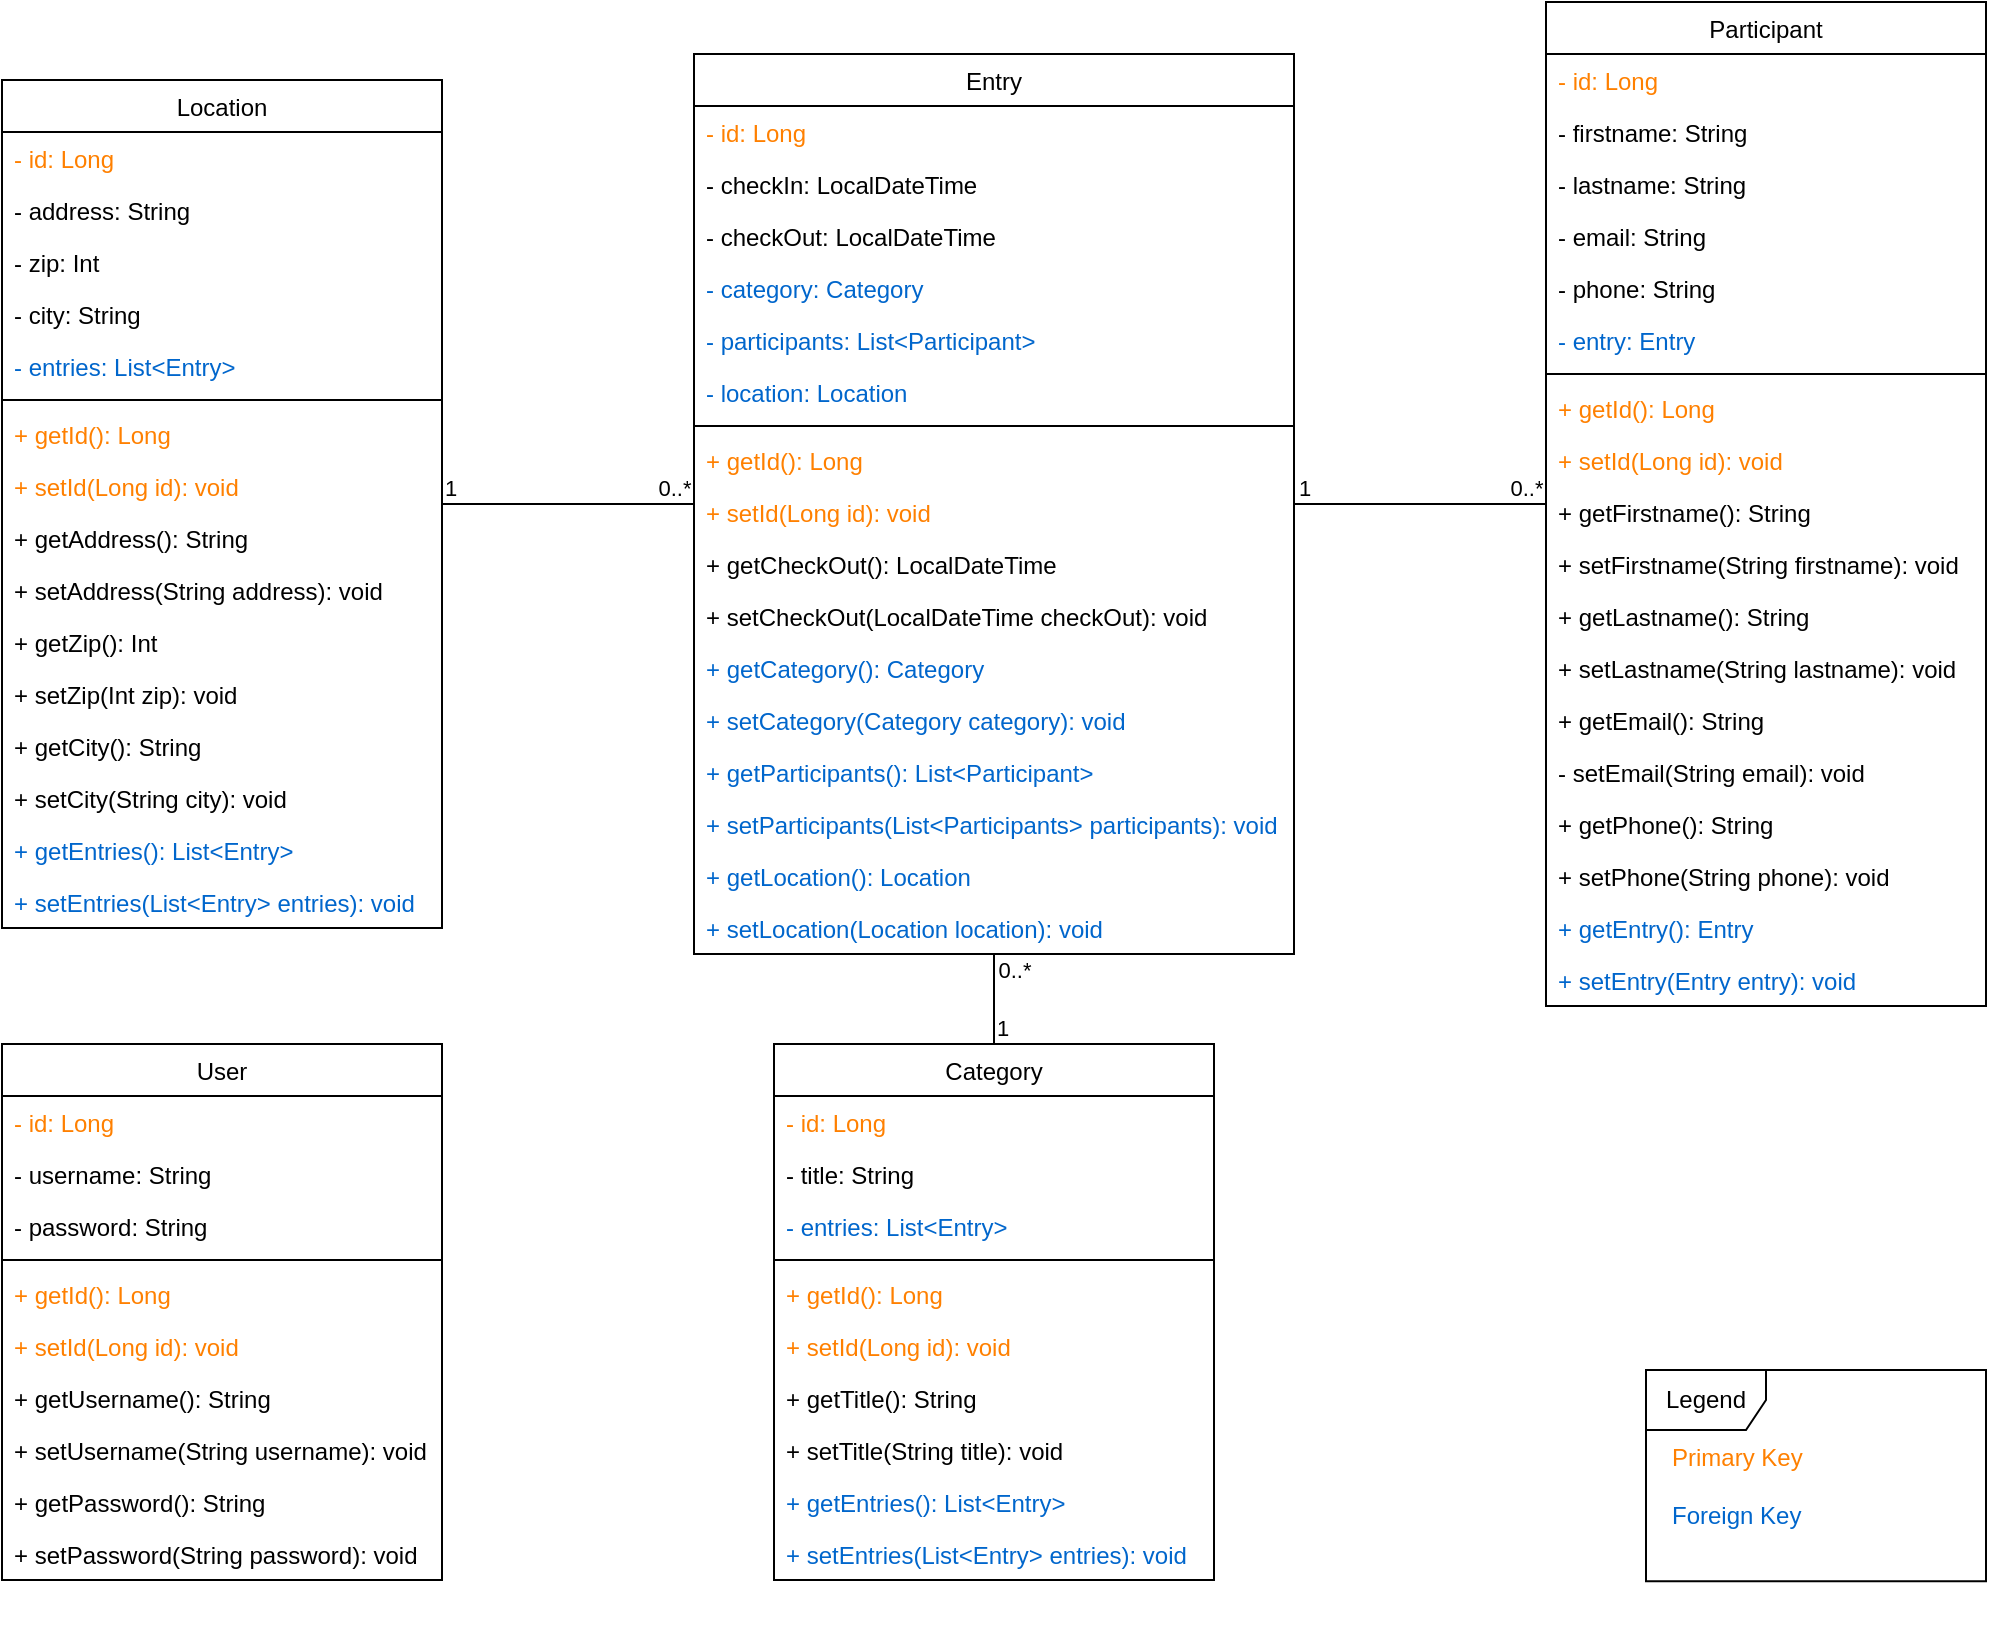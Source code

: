 <mxfile version="15.2.9" type="device"><diagram id="C5RBs43oDa-KdzZeNtuy" name="Page-1"><mxGraphModel dx="494" dy="232" grid="1" gridSize="10" guides="1" tooltips="1" connect="1" arrows="1" fold="1" page="1" pageScale="1" pageWidth="827" pageHeight="1169" math="0" shadow="0"><root><mxCell id="WIyWlLk6GJQsqaUBKTNV-0"/><mxCell id="WIyWlLk6GJQsqaUBKTNV-1" parent="WIyWlLk6GJQsqaUBKTNV-0"/><mxCell id="zkfFHV4jXpPFQw0GAbJ--17" value="Category" style="swimlane;fontStyle=0;align=center;verticalAlign=top;childLayout=stackLayout;horizontal=1;startSize=26;horizontalStack=0;resizeParent=1;resizeLast=0;collapsible=1;marginBottom=0;rounded=0;shadow=0;strokeWidth=1;" parent="WIyWlLk6GJQsqaUBKTNV-1" vertex="1"><mxGeometry x="690" y="669" width="220" height="268" as="geometry"><mxRectangle x="550" y="140" width="160" height="26" as="alternateBounds"/></mxGeometry></mxCell><mxCell id="zkfFHV4jXpPFQw0GAbJ--18" value="- id: Long" style="text;align=left;verticalAlign=top;spacingLeft=4;spacingRight=4;overflow=hidden;rotatable=0;points=[[0,0.5],[1,0.5]];portConstraint=eastwest;fontColor=#FF8000;" parent="zkfFHV4jXpPFQw0GAbJ--17" vertex="1"><mxGeometry y="26" width="220" height="26" as="geometry"/></mxCell><mxCell id="zkfFHV4jXpPFQw0GAbJ--19" value="- title: String" style="text;align=left;verticalAlign=top;spacingLeft=4;spacingRight=4;overflow=hidden;rotatable=0;points=[[0,0.5],[1,0.5]];portConstraint=eastwest;rounded=0;shadow=0;html=0;" parent="zkfFHV4jXpPFQw0GAbJ--17" vertex="1"><mxGeometry y="52" width="220" height="26" as="geometry"/></mxCell><mxCell id="zkfFHV4jXpPFQw0GAbJ--20" value="- entries: List&lt;Entry&gt;" style="text;align=left;verticalAlign=top;spacingLeft=4;spacingRight=4;overflow=hidden;rotatable=0;points=[[0,0.5],[1,0.5]];portConstraint=eastwest;rounded=0;shadow=0;html=0;fontColor=#0066CC;" parent="zkfFHV4jXpPFQw0GAbJ--17" vertex="1"><mxGeometry y="78" width="220" height="26" as="geometry"/></mxCell><mxCell id="zkfFHV4jXpPFQw0GAbJ--23" value="" style="line;html=1;strokeWidth=1;align=left;verticalAlign=middle;spacingTop=-1;spacingLeft=3;spacingRight=3;rotatable=0;labelPosition=right;points=[];portConstraint=eastwest;" parent="zkfFHV4jXpPFQw0GAbJ--17" vertex="1"><mxGeometry y="104" width="220" height="8" as="geometry"/></mxCell><mxCell id="zkfFHV4jXpPFQw0GAbJ--25" value="+ getId(): Long" style="text;align=left;verticalAlign=top;spacingLeft=4;spacingRight=4;overflow=hidden;rotatable=0;points=[[0,0.5],[1,0.5]];portConstraint=eastwest;fontColor=#FF8000;" parent="zkfFHV4jXpPFQw0GAbJ--17" vertex="1"><mxGeometry y="112" width="220" height="26" as="geometry"/></mxCell><mxCell id="zkfFHV4jXpPFQw0GAbJ--24" value="+ setId(Long id): void" style="text;align=left;verticalAlign=top;spacingLeft=4;spacingRight=4;overflow=hidden;rotatable=0;points=[[0,0.5],[1,0.5]];portConstraint=eastwest;fontColor=#FF8000;" parent="zkfFHV4jXpPFQw0GAbJ--17" vertex="1"><mxGeometry y="138" width="220" height="26" as="geometry"/></mxCell><mxCell id="VcAm5iufPTOMemJvdvyK-2" value="+ getTitle(): String" style="text;align=left;verticalAlign=top;spacingLeft=4;spacingRight=4;overflow=hidden;rotatable=0;points=[[0,0.5],[1,0.5]];portConstraint=eastwest;" parent="zkfFHV4jXpPFQw0GAbJ--17" vertex="1"><mxGeometry y="164" width="220" height="26" as="geometry"/></mxCell><mxCell id="VcAm5iufPTOMemJvdvyK-1" value="+ setTitle(String title): void" style="text;align=left;verticalAlign=top;spacingLeft=4;spacingRight=4;overflow=hidden;rotatable=0;points=[[0,0.5],[1,0.5]];portConstraint=eastwest;" parent="zkfFHV4jXpPFQw0GAbJ--17" vertex="1"><mxGeometry y="190" width="220" height="26" as="geometry"/></mxCell><mxCell id="5qEU7oXzw7-MZFnckyOk-12" value="+ getEntries(): List&lt;Entry&gt;" style="text;align=left;verticalAlign=top;spacingLeft=4;spacingRight=4;overflow=hidden;rotatable=0;points=[[0,0.5],[1,0.5]];portConstraint=eastwest;fontColor=#0066CC;" vertex="1" parent="zkfFHV4jXpPFQw0GAbJ--17"><mxGeometry y="216" width="220" height="26" as="geometry"/></mxCell><mxCell id="5qEU7oXzw7-MZFnckyOk-13" value="+ setEntries(List&lt;Entry&gt; entries): void" style="text;align=left;verticalAlign=top;spacingLeft=4;spacingRight=4;overflow=hidden;rotatable=0;points=[[0,0.5],[1,0.5]];portConstraint=eastwest;fontColor=#0066CC;" vertex="1" parent="zkfFHV4jXpPFQw0GAbJ--17"><mxGeometry y="242" width="220" height="26" as="geometry"/></mxCell><mxCell id="5qEU7oXzw7-MZFnckyOk-0" value="Entry" style="swimlane;fontStyle=0;align=center;verticalAlign=top;childLayout=stackLayout;horizontal=1;startSize=26;horizontalStack=0;resizeParent=1;resizeLast=0;collapsible=1;marginBottom=0;rounded=0;shadow=0;strokeWidth=1;" vertex="1" parent="WIyWlLk6GJQsqaUBKTNV-1"><mxGeometry x="650" y="174" width="300" height="450" as="geometry"><mxRectangle x="550" y="140" width="160" height="26" as="alternateBounds"/></mxGeometry></mxCell><mxCell id="5qEU7oXzw7-MZFnckyOk-1" value="- id: Long" style="text;align=left;verticalAlign=top;spacingLeft=4;spacingRight=4;overflow=hidden;rotatable=0;points=[[0,0.5],[1,0.5]];portConstraint=eastwest;fontColor=#FF8000;" vertex="1" parent="5qEU7oXzw7-MZFnckyOk-0"><mxGeometry y="26" width="300" height="26" as="geometry"/></mxCell><mxCell id="5qEU7oXzw7-MZFnckyOk-2" value="- checkIn: LocalDateTime" style="text;align=left;verticalAlign=top;spacingLeft=4;spacingRight=4;overflow=hidden;rotatable=0;points=[[0,0.5],[1,0.5]];portConstraint=eastwest;rounded=0;shadow=0;html=0;" vertex="1" parent="5qEU7oXzw7-MZFnckyOk-0"><mxGeometry y="52" width="300" height="26" as="geometry"/></mxCell><mxCell id="5qEU7oXzw7-MZFnckyOk-3" value="- checkOut: LocalDateTime" style="text;align=left;verticalAlign=top;spacingLeft=4;spacingRight=4;overflow=hidden;rotatable=0;points=[[0,0.5],[1,0.5]];portConstraint=eastwest;rounded=0;shadow=0;html=0;" vertex="1" parent="5qEU7oXzw7-MZFnckyOk-0"><mxGeometry y="78" width="300" height="26" as="geometry"/></mxCell><mxCell id="5qEU7oXzw7-MZFnckyOk-9" value="- category: Category" style="text;align=left;verticalAlign=top;spacingLeft=4;spacingRight=4;overflow=hidden;rotatable=0;points=[[0,0.5],[1,0.5]];portConstraint=eastwest;rounded=0;shadow=0;html=0;fontColor=#0066CC;" vertex="1" parent="5qEU7oXzw7-MZFnckyOk-0"><mxGeometry y="104" width="300" height="26" as="geometry"/></mxCell><mxCell id="5qEU7oXzw7-MZFnckyOk-82" value="- participants: List&lt;Participant&gt;" style="text;align=left;verticalAlign=top;spacingLeft=4;spacingRight=4;overflow=hidden;rotatable=0;points=[[0,0.5],[1,0.5]];portConstraint=eastwest;rounded=0;shadow=0;html=0;fontColor=#0066CC;" vertex="1" parent="5qEU7oXzw7-MZFnckyOk-0"><mxGeometry y="130" width="300" height="26" as="geometry"/></mxCell><mxCell id="5qEU7oXzw7-MZFnckyOk-41" value="- location: Location" style="text;align=left;verticalAlign=top;spacingLeft=4;spacingRight=4;overflow=hidden;rotatable=0;points=[[0,0.5],[1,0.5]];portConstraint=eastwest;rounded=0;shadow=0;html=0;fontColor=#0066CC;" vertex="1" parent="5qEU7oXzw7-MZFnckyOk-0"><mxGeometry y="156" width="300" height="26" as="geometry"/></mxCell><mxCell id="5qEU7oXzw7-MZFnckyOk-4" value="" style="line;html=1;strokeWidth=1;align=left;verticalAlign=middle;spacingTop=-1;spacingLeft=3;spacingRight=3;rotatable=0;labelPosition=right;points=[];portConstraint=eastwest;" vertex="1" parent="5qEU7oXzw7-MZFnckyOk-0"><mxGeometry y="182" width="300" height="8" as="geometry"/></mxCell><mxCell id="5qEU7oXzw7-MZFnckyOk-5" value="+ getId(): Long" style="text;align=left;verticalAlign=top;spacingLeft=4;spacingRight=4;overflow=hidden;rotatable=0;points=[[0,0.5],[1,0.5]];portConstraint=eastwest;fontColor=#FF8000;" vertex="1" parent="5qEU7oXzw7-MZFnckyOk-0"><mxGeometry y="190" width="300" height="26" as="geometry"/></mxCell><mxCell id="5qEU7oXzw7-MZFnckyOk-6" value="+ setId(Long id): void" style="text;align=left;verticalAlign=top;spacingLeft=4;spacingRight=4;overflow=hidden;rotatable=0;points=[[0,0.5],[1,0.5]];portConstraint=eastwest;fontColor=#FF8000;" vertex="1" parent="5qEU7oXzw7-MZFnckyOk-0"><mxGeometry y="216" width="300" height="26" as="geometry"/></mxCell><mxCell id="5qEU7oXzw7-MZFnckyOk-7" value="+ getCheckOut(): LocalDateTime" style="text;align=left;verticalAlign=top;spacingLeft=4;spacingRight=4;overflow=hidden;rotatable=0;points=[[0,0.5],[1,0.5]];portConstraint=eastwest;" vertex="1" parent="5qEU7oXzw7-MZFnckyOk-0"><mxGeometry y="242" width="300" height="26" as="geometry"/></mxCell><mxCell id="5qEU7oXzw7-MZFnckyOk-8" value="+ setCheckOut(LocalDateTime checkOut): void" style="text;align=left;verticalAlign=top;spacingLeft=4;spacingRight=4;overflow=hidden;rotatable=0;points=[[0,0.5],[1,0.5]];portConstraint=eastwest;" vertex="1" parent="5qEU7oXzw7-MZFnckyOk-0"><mxGeometry y="268" width="300" height="26" as="geometry"/></mxCell><mxCell id="5qEU7oXzw7-MZFnckyOk-10" value="+ getCategory(): Category" style="text;align=left;verticalAlign=top;spacingLeft=4;spacingRight=4;overflow=hidden;rotatable=0;points=[[0,0.5],[1,0.5]];portConstraint=eastwest;fontColor=#0066CC;" vertex="1" parent="5qEU7oXzw7-MZFnckyOk-0"><mxGeometry y="294" width="300" height="26" as="geometry"/></mxCell><mxCell id="5qEU7oXzw7-MZFnckyOk-11" value="+ setCategory(Category category): void" style="text;align=left;verticalAlign=top;spacingLeft=4;spacingRight=4;overflow=hidden;rotatable=0;points=[[0,0.5],[1,0.5]];portConstraint=eastwest;fontColor=#0066CC;" vertex="1" parent="5qEU7oXzw7-MZFnckyOk-0"><mxGeometry y="320" width="300" height="26" as="geometry"/></mxCell><mxCell id="5qEU7oXzw7-MZFnckyOk-42" value="+ getParticipants(): List&lt;Participant&gt;" style="text;align=left;verticalAlign=top;spacingLeft=4;spacingRight=4;overflow=hidden;rotatable=0;points=[[0,0.5],[1,0.5]];portConstraint=eastwest;fontColor=#0066CC;" vertex="1" parent="5qEU7oXzw7-MZFnckyOk-0"><mxGeometry y="346" width="300" height="26" as="geometry"/></mxCell><mxCell id="5qEU7oXzw7-MZFnckyOk-43" value="+ setParticipants(List&lt;Participants&gt; participants): void" style="text;align=left;verticalAlign=top;spacingLeft=4;spacingRight=4;overflow=hidden;rotatable=0;points=[[0,0.5],[1,0.5]];portConstraint=eastwest;fontColor=#0066CC;" vertex="1" parent="5qEU7oXzw7-MZFnckyOk-0"><mxGeometry y="372" width="300" height="26" as="geometry"/></mxCell><mxCell id="5qEU7oXzw7-MZFnckyOk-83" value="+ getLocation(): Location" style="text;align=left;verticalAlign=top;spacingLeft=4;spacingRight=4;overflow=hidden;rotatable=0;points=[[0,0.5],[1,0.5]];portConstraint=eastwest;fontColor=#0066CC;" vertex="1" parent="5qEU7oXzw7-MZFnckyOk-0"><mxGeometry y="398" width="300" height="26" as="geometry"/></mxCell><mxCell id="5qEU7oXzw7-MZFnckyOk-84" value="+ setLocation(Location location): void" style="text;align=left;verticalAlign=top;spacingLeft=4;spacingRight=4;overflow=hidden;rotatable=0;points=[[0,0.5],[1,0.5]];portConstraint=eastwest;fontColor=#0066CC;" vertex="1" parent="5qEU7oXzw7-MZFnckyOk-0"><mxGeometry y="424" width="300" height="26" as="geometry"/></mxCell><mxCell id="5qEU7oXzw7-MZFnckyOk-14" value="Location" style="swimlane;fontStyle=0;align=center;verticalAlign=top;childLayout=stackLayout;horizontal=1;startSize=26;horizontalStack=0;resizeParent=1;resizeLast=0;collapsible=1;marginBottom=0;rounded=0;shadow=0;strokeWidth=1;" vertex="1" parent="WIyWlLk6GJQsqaUBKTNV-1"><mxGeometry x="304" y="187" width="220" height="424" as="geometry"><mxRectangle x="550" y="140" width="160" height="26" as="alternateBounds"/></mxGeometry></mxCell><mxCell id="5qEU7oXzw7-MZFnckyOk-15" value="- id: Long" style="text;align=left;verticalAlign=top;spacingLeft=4;spacingRight=4;overflow=hidden;rotatable=0;points=[[0,0.5],[1,0.5]];portConstraint=eastwest;fontColor=#FF8000;" vertex="1" parent="5qEU7oXzw7-MZFnckyOk-14"><mxGeometry y="26" width="220" height="26" as="geometry"/></mxCell><mxCell id="5qEU7oXzw7-MZFnckyOk-16" value="- address: String" style="text;align=left;verticalAlign=top;spacingLeft=4;spacingRight=4;overflow=hidden;rotatable=0;points=[[0,0.5],[1,0.5]];portConstraint=eastwest;rounded=0;shadow=0;html=0;" vertex="1" parent="5qEU7oXzw7-MZFnckyOk-14"><mxGeometry y="52" width="220" height="26" as="geometry"/></mxCell><mxCell id="5qEU7oXzw7-MZFnckyOk-17" value="- zip: Int" style="text;align=left;verticalAlign=top;spacingLeft=4;spacingRight=4;overflow=hidden;rotatable=0;points=[[0,0.5],[1,0.5]];portConstraint=eastwest;rounded=0;shadow=0;html=0;" vertex="1" parent="5qEU7oXzw7-MZFnckyOk-14"><mxGeometry y="78" width="220" height="26" as="geometry"/></mxCell><mxCell id="5qEU7oXzw7-MZFnckyOk-40" value="- city: String" style="text;align=left;verticalAlign=top;spacingLeft=4;spacingRight=4;overflow=hidden;rotatable=0;points=[[0,0.5],[1,0.5]];portConstraint=eastwest;rounded=0;shadow=0;html=0;" vertex="1" parent="5qEU7oXzw7-MZFnckyOk-14"><mxGeometry y="104" width="220" height="26" as="geometry"/></mxCell><mxCell id="5qEU7oXzw7-MZFnckyOk-71" value="- entries: List&lt;Entry&gt;" style="text;align=left;verticalAlign=top;spacingLeft=4;spacingRight=4;overflow=hidden;rotatable=0;points=[[0,0.5],[1,0.5]];portConstraint=eastwest;rounded=0;shadow=0;html=0;fontColor=#0066CC;" vertex="1" parent="5qEU7oXzw7-MZFnckyOk-14"><mxGeometry y="130" width="220" height="26" as="geometry"/></mxCell><mxCell id="5qEU7oXzw7-MZFnckyOk-18" value="" style="line;html=1;strokeWidth=1;align=left;verticalAlign=middle;spacingTop=-1;spacingLeft=3;spacingRight=3;rotatable=0;labelPosition=right;points=[];portConstraint=eastwest;" vertex="1" parent="5qEU7oXzw7-MZFnckyOk-14"><mxGeometry y="156" width="220" height="8" as="geometry"/></mxCell><mxCell id="5qEU7oXzw7-MZFnckyOk-19" value="+ getId(): Long" style="text;align=left;verticalAlign=top;spacingLeft=4;spacingRight=4;overflow=hidden;rotatable=0;points=[[0,0.5],[1,0.5]];portConstraint=eastwest;fontColor=#FF8000;" vertex="1" parent="5qEU7oXzw7-MZFnckyOk-14"><mxGeometry y="164" width="220" height="26" as="geometry"/></mxCell><mxCell id="5qEU7oXzw7-MZFnckyOk-20" value="+ setId(Long id): void" style="text;align=left;verticalAlign=top;spacingLeft=4;spacingRight=4;overflow=hidden;rotatable=0;points=[[0,0.5],[1,0.5]];portConstraint=eastwest;fontColor=#FF8000;" vertex="1" parent="5qEU7oXzw7-MZFnckyOk-14"><mxGeometry y="190" width="220" height="26" as="geometry"/></mxCell><mxCell id="5qEU7oXzw7-MZFnckyOk-21" value="+ getAddress(): String" style="text;align=left;verticalAlign=top;spacingLeft=4;spacingRight=4;overflow=hidden;rotatable=0;points=[[0,0.5],[1,0.5]];portConstraint=eastwest;" vertex="1" parent="5qEU7oXzw7-MZFnckyOk-14"><mxGeometry y="216" width="220" height="26" as="geometry"/></mxCell><mxCell id="5qEU7oXzw7-MZFnckyOk-22" value="+ setAddress(String address): void" style="text;align=left;verticalAlign=top;spacingLeft=4;spacingRight=4;overflow=hidden;rotatable=0;points=[[0,0.5],[1,0.5]];portConstraint=eastwest;" vertex="1" parent="5qEU7oXzw7-MZFnckyOk-14"><mxGeometry y="242" width="220" height="26" as="geometry"/></mxCell><mxCell id="5qEU7oXzw7-MZFnckyOk-23" value="+ getZip(): Int" style="text;align=left;verticalAlign=top;spacingLeft=4;spacingRight=4;overflow=hidden;rotatable=0;points=[[0,0.5],[1,0.5]];portConstraint=eastwest;" vertex="1" parent="5qEU7oXzw7-MZFnckyOk-14"><mxGeometry y="268" width="220" height="26" as="geometry"/></mxCell><mxCell id="5qEU7oXzw7-MZFnckyOk-24" value="+ setZip(Int zip): void" style="text;align=left;verticalAlign=top;spacingLeft=4;spacingRight=4;overflow=hidden;rotatable=0;points=[[0,0.5],[1,0.5]];portConstraint=eastwest;" vertex="1" parent="5qEU7oXzw7-MZFnckyOk-14"><mxGeometry y="294" width="220" height="26" as="geometry"/></mxCell><mxCell id="5qEU7oXzw7-MZFnckyOk-44" value="+ getCity(): String" style="text;align=left;verticalAlign=top;spacingLeft=4;spacingRight=4;overflow=hidden;rotatable=0;points=[[0,0.5],[1,0.5]];portConstraint=eastwest;" vertex="1" parent="5qEU7oXzw7-MZFnckyOk-14"><mxGeometry y="320" width="220" height="26" as="geometry"/></mxCell><mxCell id="5qEU7oXzw7-MZFnckyOk-45" value="+ setCity(String city): void" style="text;align=left;verticalAlign=top;spacingLeft=4;spacingRight=4;overflow=hidden;rotatable=0;points=[[0,0.5],[1,0.5]];portConstraint=eastwest;" vertex="1" parent="5qEU7oXzw7-MZFnckyOk-14"><mxGeometry y="346" width="220" height="26" as="geometry"/></mxCell><mxCell id="5qEU7oXzw7-MZFnckyOk-72" value="+ getEntries(): List&lt;Entry&gt;" style="text;align=left;verticalAlign=top;spacingLeft=4;spacingRight=4;overflow=hidden;rotatable=0;points=[[0,0.5],[1,0.5]];portConstraint=eastwest;fontColor=#0066CC;" vertex="1" parent="5qEU7oXzw7-MZFnckyOk-14"><mxGeometry y="372" width="220" height="26" as="geometry"/></mxCell><mxCell id="5qEU7oXzw7-MZFnckyOk-73" value="+ setEntries(List&lt;Entry&gt; entries): void" style="text;align=left;verticalAlign=top;spacingLeft=4;spacingRight=4;overflow=hidden;rotatable=0;points=[[0,0.5],[1,0.5]];portConstraint=eastwest;fontColor=#0066CC;" vertex="1" parent="5qEU7oXzw7-MZFnckyOk-14"><mxGeometry y="398" width="220" height="26" as="geometry"/></mxCell><mxCell id="5qEU7oXzw7-MZFnckyOk-27" value="" style="group" vertex="1" connectable="0" parent="WIyWlLk6GJQsqaUBKTNV-1"><mxGeometry x="1126" y="832" width="170" height="130" as="geometry"/></mxCell><mxCell id="5qEU7oXzw7-MZFnckyOk-25" value="Legend" style="shape=umlFrame;whiteSpace=wrap;html=1;" vertex="1" parent="5qEU7oXzw7-MZFnckyOk-27"><mxGeometry width="170" height="105.625" as="geometry"/></mxCell><mxCell id="5qEU7oXzw7-MZFnckyOk-26" value="&lt;font color=&quot;#ff8000&quot;&gt;Primary Key&lt;br&gt;&lt;/font&gt;&lt;br&gt;&lt;font color=&quot;#0066cc&quot;&gt;Foreign Key&lt;/font&gt;" style="text;html=1;strokeColor=none;fillColor=none;align=left;verticalAlign=top;whiteSpace=wrap;rounded=0;" vertex="1" parent="5qEU7oXzw7-MZFnckyOk-27"><mxGeometry x="10.625" y="30" width="148.75" height="70" as="geometry"/></mxCell><mxCell id="5qEU7oXzw7-MZFnckyOk-28" value="User" style="swimlane;fontStyle=0;align=center;verticalAlign=top;childLayout=stackLayout;horizontal=1;startSize=26;horizontalStack=0;resizeParent=1;resizeLast=0;collapsible=1;marginBottom=0;rounded=0;shadow=0;strokeWidth=1;" vertex="1" parent="WIyWlLk6GJQsqaUBKTNV-1"><mxGeometry x="304" y="669" width="220" height="268" as="geometry"><mxRectangle x="550" y="140" width="160" height="26" as="alternateBounds"/></mxGeometry></mxCell><mxCell id="5qEU7oXzw7-MZFnckyOk-29" value="- id: Long" style="text;align=left;verticalAlign=top;spacingLeft=4;spacingRight=4;overflow=hidden;rotatable=0;points=[[0,0.5],[1,0.5]];portConstraint=eastwest;fontColor=#FF8000;" vertex="1" parent="5qEU7oXzw7-MZFnckyOk-28"><mxGeometry y="26" width="220" height="26" as="geometry"/></mxCell><mxCell id="5qEU7oXzw7-MZFnckyOk-30" value="- username: String" style="text;align=left;verticalAlign=top;spacingLeft=4;spacingRight=4;overflow=hidden;rotatable=0;points=[[0,0.5],[1,0.5]];portConstraint=eastwest;rounded=0;shadow=0;html=0;" vertex="1" parent="5qEU7oXzw7-MZFnckyOk-28"><mxGeometry y="52" width="220" height="26" as="geometry"/></mxCell><mxCell id="5qEU7oXzw7-MZFnckyOk-31" value="- password: String" style="text;align=left;verticalAlign=top;spacingLeft=4;spacingRight=4;overflow=hidden;rotatable=0;points=[[0,0.5],[1,0.5]];portConstraint=eastwest;rounded=0;shadow=0;html=0;" vertex="1" parent="5qEU7oXzw7-MZFnckyOk-28"><mxGeometry y="78" width="220" height="26" as="geometry"/></mxCell><mxCell id="5qEU7oXzw7-MZFnckyOk-32" value="" style="line;html=1;strokeWidth=1;align=left;verticalAlign=middle;spacingTop=-1;spacingLeft=3;spacingRight=3;rotatable=0;labelPosition=right;points=[];portConstraint=eastwest;" vertex="1" parent="5qEU7oXzw7-MZFnckyOk-28"><mxGeometry y="104" width="220" height="8" as="geometry"/></mxCell><mxCell id="5qEU7oXzw7-MZFnckyOk-33" value="+ getId(): Long" style="text;align=left;verticalAlign=top;spacingLeft=4;spacingRight=4;overflow=hidden;rotatable=0;points=[[0,0.5],[1,0.5]];portConstraint=eastwest;fontColor=#FF8000;" vertex="1" parent="5qEU7oXzw7-MZFnckyOk-28"><mxGeometry y="112" width="220" height="26" as="geometry"/></mxCell><mxCell id="5qEU7oXzw7-MZFnckyOk-34" value="+ setId(Long id): void" style="text;align=left;verticalAlign=top;spacingLeft=4;spacingRight=4;overflow=hidden;rotatable=0;points=[[0,0.5],[1,0.5]];portConstraint=eastwest;fontColor=#FF8000;" vertex="1" parent="5qEU7oXzw7-MZFnckyOk-28"><mxGeometry y="138" width="220" height="26" as="geometry"/></mxCell><mxCell id="5qEU7oXzw7-MZFnckyOk-35" value="+ getUsername(): String" style="text;align=left;verticalAlign=top;spacingLeft=4;spacingRight=4;overflow=hidden;rotatable=0;points=[[0,0.5],[1,0.5]];portConstraint=eastwest;" vertex="1" parent="5qEU7oXzw7-MZFnckyOk-28"><mxGeometry y="164" width="220" height="26" as="geometry"/></mxCell><mxCell id="5qEU7oXzw7-MZFnckyOk-36" value="+ setUsername(String username): void" style="text;align=left;verticalAlign=top;spacingLeft=4;spacingRight=4;overflow=hidden;rotatable=0;points=[[0,0.5],[1,0.5]];portConstraint=eastwest;" vertex="1" parent="5qEU7oXzw7-MZFnckyOk-28"><mxGeometry y="190" width="220" height="26" as="geometry"/></mxCell><mxCell id="5qEU7oXzw7-MZFnckyOk-37" value="+ getPassword(): String" style="text;align=left;verticalAlign=top;spacingLeft=4;spacingRight=4;overflow=hidden;rotatable=0;points=[[0,0.5],[1,0.5]];portConstraint=eastwest;" vertex="1" parent="5qEU7oXzw7-MZFnckyOk-28"><mxGeometry y="216" width="220" height="26" as="geometry"/></mxCell><mxCell id="5qEU7oXzw7-MZFnckyOk-38" value="+ setPassword(String password): void" style="text;align=left;verticalAlign=top;spacingLeft=4;spacingRight=4;overflow=hidden;rotatable=0;points=[[0,0.5],[1,0.5]];portConstraint=eastwest;" vertex="1" parent="5qEU7oXzw7-MZFnckyOk-28"><mxGeometry y="242" width="220" height="26" as="geometry"/></mxCell><mxCell id="5qEU7oXzw7-MZFnckyOk-51" value="Participant" style="swimlane;fontStyle=0;align=center;verticalAlign=top;childLayout=stackLayout;horizontal=1;startSize=26;horizontalStack=0;resizeParent=1;resizeLast=0;collapsible=1;marginBottom=0;rounded=0;shadow=0;strokeWidth=1;" vertex="1" parent="WIyWlLk6GJQsqaUBKTNV-1"><mxGeometry x="1076" y="148" width="220" height="502" as="geometry"><mxRectangle x="550" y="140" width="160" height="26" as="alternateBounds"/></mxGeometry></mxCell><mxCell id="5qEU7oXzw7-MZFnckyOk-52" value="- id: Long" style="text;align=left;verticalAlign=top;spacingLeft=4;spacingRight=4;overflow=hidden;rotatable=0;points=[[0,0.5],[1,0.5]];portConstraint=eastwest;fontColor=#FF8000;" vertex="1" parent="5qEU7oXzw7-MZFnckyOk-51"><mxGeometry y="26" width="220" height="26" as="geometry"/></mxCell><mxCell id="5qEU7oXzw7-MZFnckyOk-53" value="- firstname: String" style="text;align=left;verticalAlign=top;spacingLeft=4;spacingRight=4;overflow=hidden;rotatable=0;points=[[0,0.5],[1,0.5]];portConstraint=eastwest;rounded=0;shadow=0;html=0;" vertex="1" parent="5qEU7oXzw7-MZFnckyOk-51"><mxGeometry y="52" width="220" height="26" as="geometry"/></mxCell><mxCell id="5qEU7oXzw7-MZFnckyOk-54" value="- lastname: String" style="text;align=left;verticalAlign=top;spacingLeft=4;spacingRight=4;overflow=hidden;rotatable=0;points=[[0,0.5],[1,0.5]];portConstraint=eastwest;rounded=0;shadow=0;html=0;" vertex="1" parent="5qEU7oXzw7-MZFnckyOk-51"><mxGeometry y="78" width="220" height="26" as="geometry"/></mxCell><mxCell id="5qEU7oXzw7-MZFnckyOk-55" value="- email: String" style="text;align=left;verticalAlign=top;spacingLeft=4;spacingRight=4;overflow=hidden;rotatable=0;points=[[0,0.5],[1,0.5]];portConstraint=eastwest;rounded=0;shadow=0;html=0;" vertex="1" parent="5qEU7oXzw7-MZFnckyOk-51"><mxGeometry y="104" width="220" height="26" as="geometry"/></mxCell><mxCell id="5qEU7oXzw7-MZFnckyOk-56" value="- phone: String" style="text;align=left;verticalAlign=top;spacingLeft=4;spacingRight=4;overflow=hidden;rotatable=0;points=[[0,0.5],[1,0.5]];portConstraint=eastwest;rounded=0;shadow=0;html=0;" vertex="1" parent="5qEU7oXzw7-MZFnckyOk-51"><mxGeometry y="130" width="220" height="26" as="geometry"/></mxCell><mxCell id="5qEU7oXzw7-MZFnckyOk-57" value="- entry: Entry" style="text;align=left;verticalAlign=top;spacingLeft=4;spacingRight=4;overflow=hidden;rotatable=0;points=[[0,0.5],[1,0.5]];portConstraint=eastwest;rounded=0;shadow=0;html=0;fontColor=#0066CC;" vertex="1" parent="5qEU7oXzw7-MZFnckyOk-51"><mxGeometry y="156" width="220" height="26" as="geometry"/></mxCell><mxCell id="5qEU7oXzw7-MZFnckyOk-58" value="" style="line;html=1;strokeWidth=1;align=left;verticalAlign=middle;spacingTop=-1;spacingLeft=3;spacingRight=3;rotatable=0;labelPosition=right;points=[];portConstraint=eastwest;" vertex="1" parent="5qEU7oXzw7-MZFnckyOk-51"><mxGeometry y="182" width="220" height="8" as="geometry"/></mxCell><mxCell id="5qEU7oXzw7-MZFnckyOk-59" value="+ getId(): Long" style="text;align=left;verticalAlign=top;spacingLeft=4;spacingRight=4;overflow=hidden;rotatable=0;points=[[0,0.5],[1,0.5]];portConstraint=eastwest;fontColor=#FF8000;" vertex="1" parent="5qEU7oXzw7-MZFnckyOk-51"><mxGeometry y="190" width="220" height="26" as="geometry"/></mxCell><mxCell id="5qEU7oXzw7-MZFnckyOk-60" value="+ setId(Long id): void" style="text;align=left;verticalAlign=top;spacingLeft=4;spacingRight=4;overflow=hidden;rotatable=0;points=[[0,0.5],[1,0.5]];portConstraint=eastwest;fontColor=#FF8000;" vertex="1" parent="5qEU7oXzw7-MZFnckyOk-51"><mxGeometry y="216" width="220" height="26" as="geometry"/></mxCell><mxCell id="5qEU7oXzw7-MZFnckyOk-61" value="+ getFirstname(): String" style="text;align=left;verticalAlign=top;spacingLeft=4;spacingRight=4;overflow=hidden;rotatable=0;points=[[0,0.5],[1,0.5]];portConstraint=eastwest;" vertex="1" parent="5qEU7oXzw7-MZFnckyOk-51"><mxGeometry y="242" width="220" height="26" as="geometry"/></mxCell><mxCell id="5qEU7oXzw7-MZFnckyOk-62" value="+ setFirstname(String firstname): void" style="text;align=left;verticalAlign=top;spacingLeft=4;spacingRight=4;overflow=hidden;rotatable=0;points=[[0,0.5],[1,0.5]];portConstraint=eastwest;" vertex="1" parent="5qEU7oXzw7-MZFnckyOk-51"><mxGeometry y="268" width="220" height="26" as="geometry"/></mxCell><mxCell id="5qEU7oXzw7-MZFnckyOk-63" value="+ getLastname(): String" style="text;align=left;verticalAlign=top;spacingLeft=4;spacingRight=4;overflow=hidden;rotatable=0;points=[[0,0.5],[1,0.5]];portConstraint=eastwest;" vertex="1" parent="5qEU7oXzw7-MZFnckyOk-51"><mxGeometry y="294" width="220" height="26" as="geometry"/></mxCell><mxCell id="5qEU7oXzw7-MZFnckyOk-64" value="+ setLastname(String lastname): void" style="text;align=left;verticalAlign=top;spacingLeft=4;spacingRight=4;overflow=hidden;rotatable=0;points=[[0,0.5],[1,0.5]];portConstraint=eastwest;" vertex="1" parent="5qEU7oXzw7-MZFnckyOk-51"><mxGeometry y="320" width="220" height="26" as="geometry"/></mxCell><mxCell id="5qEU7oXzw7-MZFnckyOk-65" value="+ getEmail(): String" style="text;align=left;verticalAlign=top;spacingLeft=4;spacingRight=4;overflow=hidden;rotatable=0;points=[[0,0.5],[1,0.5]];portConstraint=eastwest;" vertex="1" parent="5qEU7oXzw7-MZFnckyOk-51"><mxGeometry y="346" width="220" height="26" as="geometry"/></mxCell><mxCell id="5qEU7oXzw7-MZFnckyOk-66" value="- setEmail(String email): void" style="text;align=left;verticalAlign=top;spacingLeft=4;spacingRight=4;overflow=hidden;rotatable=0;points=[[0,0.5],[1,0.5]];portConstraint=eastwest;" vertex="1" parent="5qEU7oXzw7-MZFnckyOk-51"><mxGeometry y="372" width="220" height="26" as="geometry"/></mxCell><mxCell id="5qEU7oXzw7-MZFnckyOk-67" value="+ getPhone(): String" style="text;align=left;verticalAlign=top;spacingLeft=4;spacingRight=4;overflow=hidden;rotatable=0;points=[[0,0.5],[1,0.5]];portConstraint=eastwest;" vertex="1" parent="5qEU7oXzw7-MZFnckyOk-51"><mxGeometry y="398" width="220" height="26" as="geometry"/></mxCell><mxCell id="5qEU7oXzw7-MZFnckyOk-68" value="+ setPhone(String phone): void" style="text;align=left;verticalAlign=top;spacingLeft=4;spacingRight=4;overflow=hidden;rotatable=0;points=[[0,0.5],[1,0.5]];portConstraint=eastwest;" vertex="1" parent="5qEU7oXzw7-MZFnckyOk-51"><mxGeometry y="424" width="220" height="26" as="geometry"/></mxCell><mxCell id="5qEU7oXzw7-MZFnckyOk-69" value="+ getEntry(): Entry" style="text;align=left;verticalAlign=top;spacingLeft=4;spacingRight=4;overflow=hidden;rotatable=0;points=[[0,0.5],[1,0.5]];portConstraint=eastwest;fontColor=#0066CC;" vertex="1" parent="5qEU7oXzw7-MZFnckyOk-51"><mxGeometry y="450" width="220" height="26" as="geometry"/></mxCell><mxCell id="5qEU7oXzw7-MZFnckyOk-70" value="+ setEntry(Entry entry): void" style="text;align=left;verticalAlign=top;spacingLeft=4;spacingRight=4;overflow=hidden;rotatable=0;points=[[0,0.5],[1,0.5]];portConstraint=eastwest;fontColor=#0066CC;" vertex="1" parent="5qEU7oXzw7-MZFnckyOk-51"><mxGeometry y="476" width="220" height="26" as="geometry"/></mxCell><mxCell id="5qEU7oXzw7-MZFnckyOk-74" value="" style="endArrow=none;html=1;rounded=0;fontColor=#FF8000;" edge="1" parent="WIyWlLk6GJQsqaUBKTNV-1" source="5qEU7oXzw7-MZFnckyOk-14" target="5qEU7oXzw7-MZFnckyOk-0"><mxGeometry relative="1" as="geometry"><mxPoint x="540" y="509" as="sourcePoint"/><mxPoint x="700" y="509" as="targetPoint"/></mxGeometry></mxCell><mxCell id="5qEU7oXzw7-MZFnckyOk-85" value="0..*" style="edgeLabel;html=1;align=center;verticalAlign=middle;resizable=0;points=[];fontColor=#000000;" vertex="1" connectable="0" parent="5qEU7oXzw7-MZFnckyOk-74"><mxGeometry x="0.834" y="4" relative="1" as="geometry"><mxPoint y="-4" as="offset"/></mxGeometry></mxCell><mxCell id="5qEU7oXzw7-MZFnckyOk-86" value="1" style="edgeLabel;html=1;align=center;verticalAlign=middle;resizable=0;points=[];fontColor=#000000;" vertex="1" connectable="0" parent="5qEU7oXzw7-MZFnckyOk-74"><mxGeometry x="-0.814" y="-1" relative="1" as="geometry"><mxPoint x="-8" y="-9" as="offset"/></mxGeometry></mxCell><mxCell id="5qEU7oXzw7-MZFnckyOk-76" value="" style="endArrow=none;html=1;rounded=0;fontColor=#FF8000;" edge="1" parent="WIyWlLk6GJQsqaUBKTNV-1" source="5qEU7oXzw7-MZFnckyOk-0" target="5qEU7oXzw7-MZFnckyOk-51"><mxGeometry relative="1" as="geometry"><mxPoint x="770" y="509" as="sourcePoint"/><mxPoint x="930" y="509" as="targetPoint"/></mxGeometry></mxCell><mxCell id="5qEU7oXzw7-MZFnckyOk-87" value="1" style="edgeLabel;html=1;align=center;verticalAlign=middle;resizable=0;points=[];fontColor=#000000;" vertex="1" connectable="0" parent="5qEU7oXzw7-MZFnckyOk-76"><mxGeometry x="-0.906" y="2" relative="1" as="geometry"><mxPoint x="-1" y="-6" as="offset"/></mxGeometry></mxCell><mxCell id="5qEU7oXzw7-MZFnckyOk-88" value="0..*" style="edgeLabel;html=1;align=center;verticalAlign=middle;resizable=0;points=[];fontColor=#000000;" vertex="1" connectable="0" parent="5qEU7oXzw7-MZFnckyOk-76"><mxGeometry x="0.723" y="-1" relative="1" as="geometry"><mxPoint x="7" y="-9" as="offset"/></mxGeometry></mxCell><mxCell id="5qEU7oXzw7-MZFnckyOk-77" value="" style="endArrow=none;html=1;rounded=0;fontColor=#FF8000;" edge="1" parent="WIyWlLk6GJQsqaUBKTNV-1" source="zkfFHV4jXpPFQw0GAbJ--17" target="5qEU7oXzw7-MZFnckyOk-0"><mxGeometry relative="1" as="geometry"><mxPoint x="770" y="709" as="sourcePoint"/><mxPoint x="1000" y="459" as="targetPoint"/></mxGeometry></mxCell><mxCell id="5qEU7oXzw7-MZFnckyOk-78" value="0..*" style="edgeLabel;html=1;align=center;verticalAlign=middle;resizable=0;points=[];fontColor=#000000;" vertex="1" connectable="0" parent="5qEU7oXzw7-MZFnckyOk-77"><mxGeometry x="0.594" y="-1" relative="1" as="geometry"><mxPoint x="9" y="-1" as="offset"/></mxGeometry></mxCell><mxCell id="5qEU7oXzw7-MZFnckyOk-80" value="1" style="edgeLabel;html=1;align=center;verticalAlign=middle;resizable=0;points=[];fontColor=#000000;" vertex="1" connectable="0" parent="5qEU7oXzw7-MZFnckyOk-77"><mxGeometry x="-0.668" y="-2" relative="1" as="geometry"><mxPoint x="2" y="-1" as="offset"/></mxGeometry></mxCell></root></mxGraphModel></diagram></mxfile>